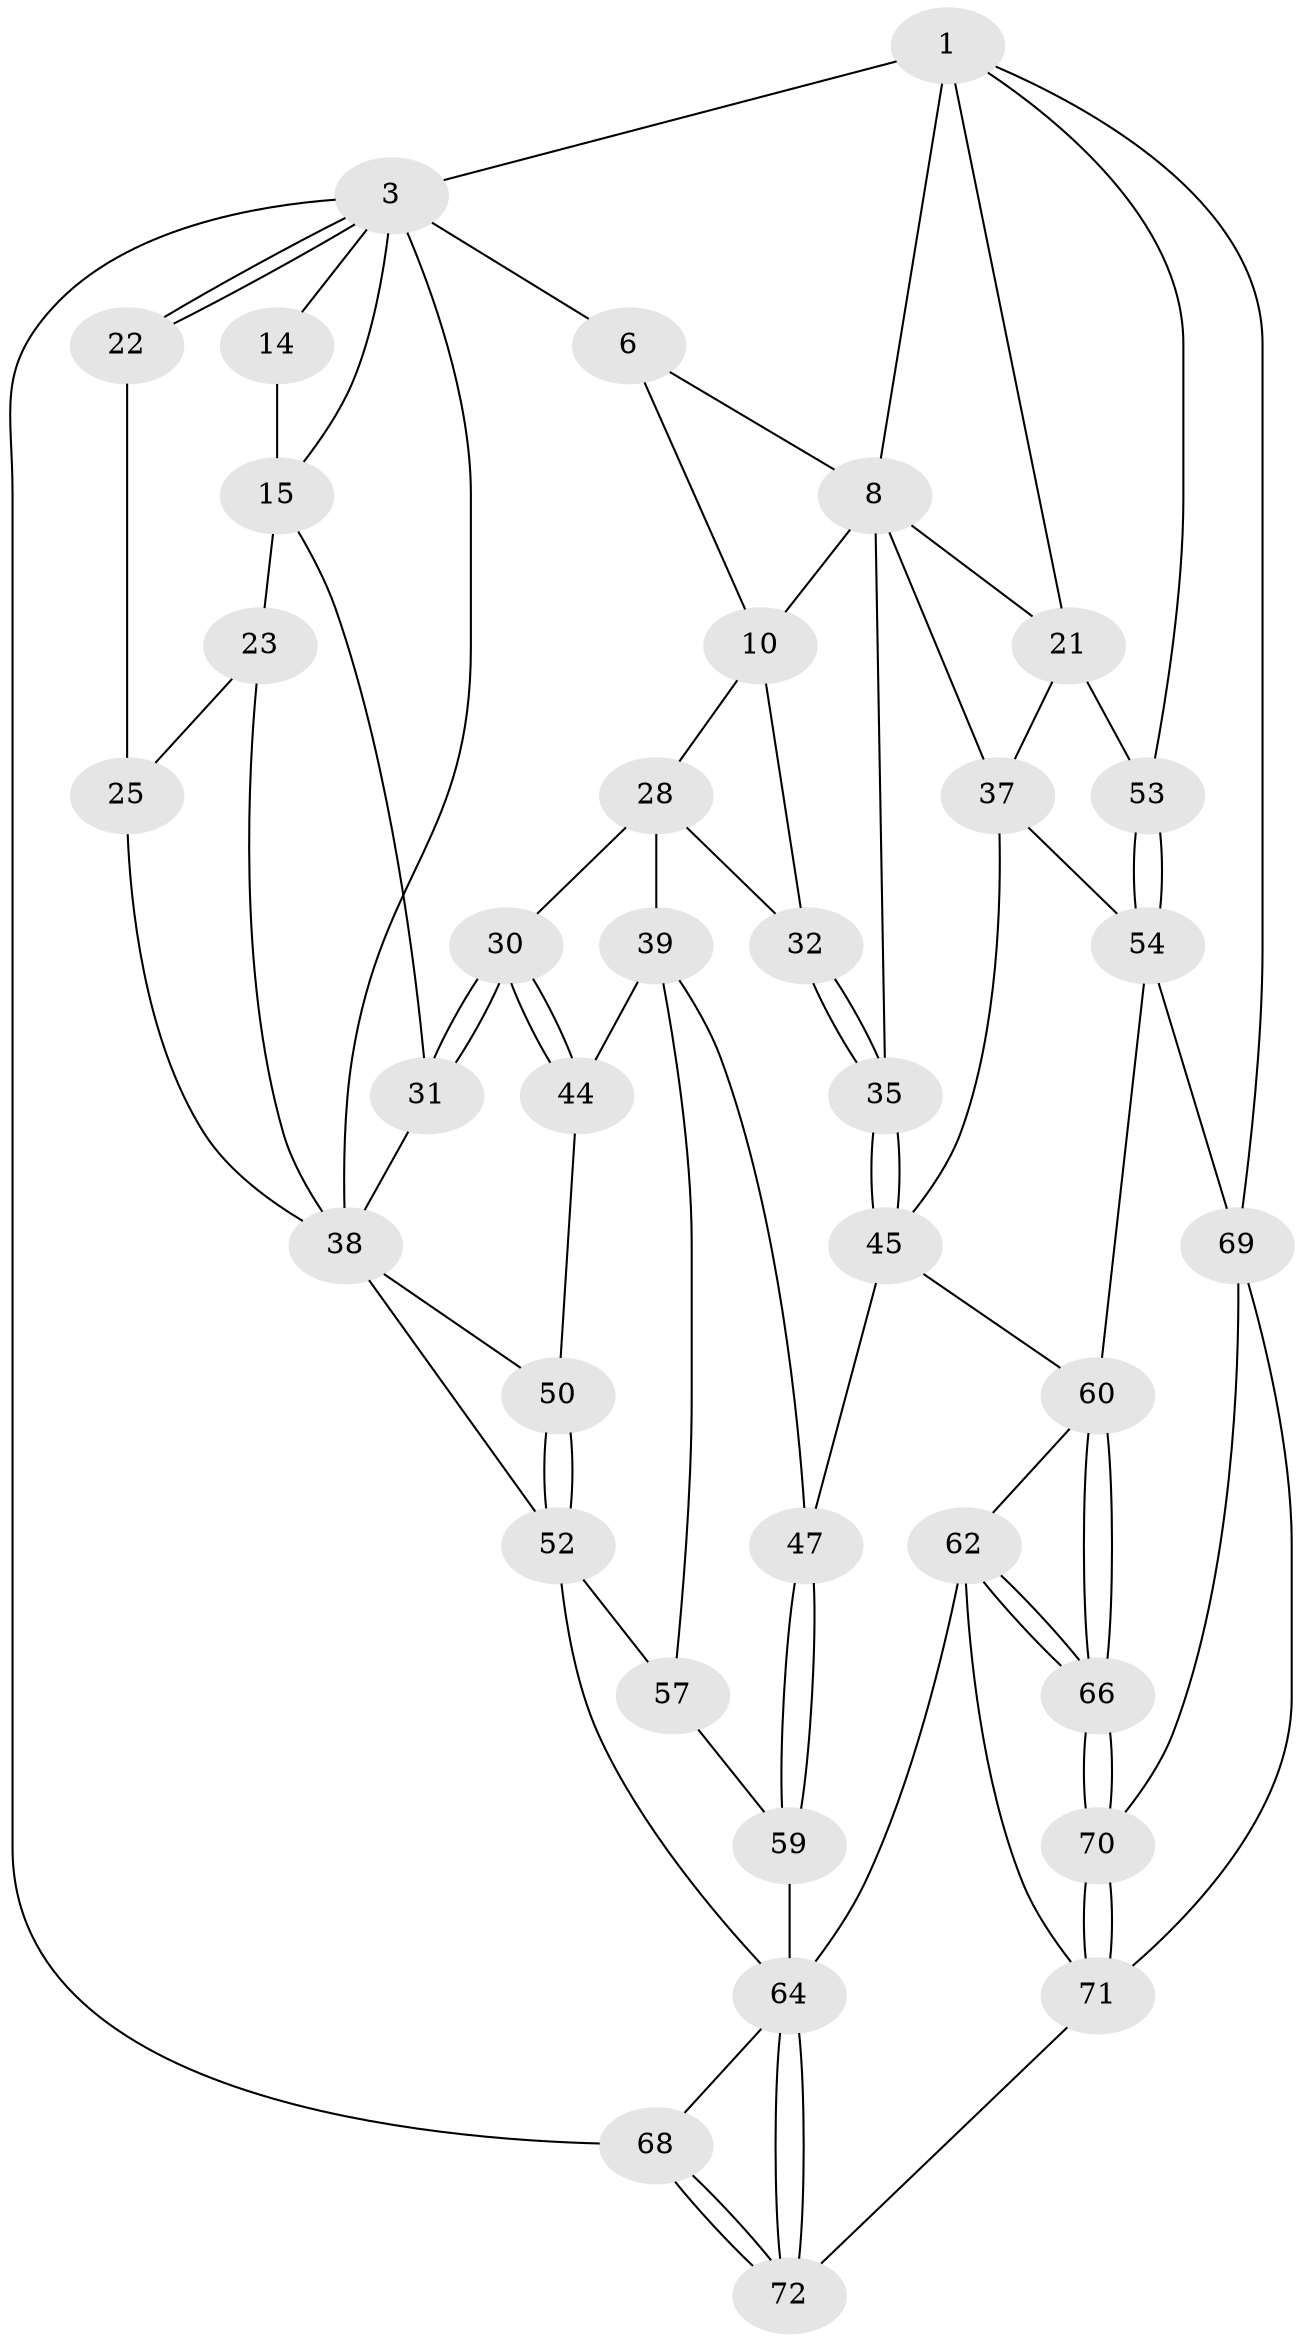 // original degree distribution, {3: 0.02702702702702703, 6: 0.21621621621621623, 4: 0.24324324324324326, 5: 0.5135135135135135}
// Generated by graph-tools (version 1.1) at 2025/16/03/09/25 04:16:47]
// undirected, 37 vertices, 82 edges
graph export_dot {
graph [start="1"]
  node [color=gray90,style=filled];
  1 [pos="+0.8525205784336837+0",super="+2"];
  3 [pos="+0+0",super="+4+49"];
  6 [pos="+0.6412517109612971+0",super="+7+12"];
  8 [pos="+0.8774882914499141+0.07408496881998844",super="+9+18"];
  10 [pos="+0.7231576525439157+0.20751729237781485",super="+11+20"];
  14 [pos="+0.47068769201512567+0.1701683213614756"];
  15 [pos="+0.3595549065696928+0.14948566377424619",super="+16+26"];
  21 [pos="+1+0.1973528734337322",super="+36"];
  22 [pos="+0+0"];
  23 [pos="+0.05879482579850771+0.21953888952486394",super="+24"];
  25 [pos="+0+0.203242644836354"];
  28 [pos="+0.6028889349717234+0.2620104833461947",super="+33+29"];
  30 [pos="+0.4122241699403974+0.4475123819430923"];
  31 [pos="+0.37863765941243105+0.40318167599690713"];
  32 [pos="+0.6901386828646551+0.44362071363882527"];
  35 [pos="+0.7435620076128774+0.4722756374328232"];
  37 [pos="+0.9510313444508259+0.4884506628528541",super="+51"];
  38 [pos="+0.22284352036199034+0.39691258867488916",super="+40"];
  39 [pos="+0.640586003492121+0.4520068576696406",super="+42"];
  44 [pos="+0.41520137051468664+0.5416948488973642"];
  45 [pos="+0.7421776800803331+0.6356728820141737",super="+46"];
  47 [pos="+0.6151741301951817+0.7043112231061632"];
  50 [pos="+0.2942385288417166+0.5661345565126858"];
  52 [pos="+0.18351192068222819+0.6986323259622274",super="+58"];
  53 [pos="+1+0.7772519725153731"];
  54 [pos="+0.9597527978915779+0.7626076091128805",super="+55"];
  57 [pos="+0.32107542591489296+0.7810199325237076"];
  59 [pos="+0.5333103250470144+0.8018076996861866"];
  60 [pos="+0.7961062200241804+0.8372334974423464",super="+61"];
  62 [pos="+0.6705027563764324+0.8549191052200984",super="+63"];
  64 [pos="+0.503411040943885+0.984577890568076",super="+65"];
  66 [pos="+0.7717778245915874+0.9190419565715884"];
  68 [pos="+0.17736270750775499+1"];
  69 [pos="+0.8794708576334187+0.9330243896780727",super="+73"];
  70 [pos="+0.7784451502619917+0.9384878402085548"];
  71 [pos="+0.7290284158532995+1",super="+74"];
  72 [pos="+0.43078202870265303+1"];
  1 -- 8;
  1 -- 3 [weight=2];
  1 -- 53;
  1 -- 21;
  1 -- 69;
  3 -- 22 [weight=2];
  3 -- 22;
  3 -- 6 [weight=2];
  3 -- 14;
  3 -- 15;
  3 -- 68;
  3 -- 38;
  6 -- 8;
  6 -- 10;
  8 -- 10 [weight=2];
  8 -- 35;
  8 -- 37;
  8 -- 21;
  10 -- 28;
  10 -- 32;
  14 -- 15 [weight=2];
  15 -- 23 [weight=2];
  15 -- 31;
  21 -- 37;
  21 -- 53;
  22 -- 25;
  23 -- 25;
  23 -- 38;
  25 -- 38;
  28 -- 32;
  28 -- 39 [weight=2];
  28 -- 30;
  30 -- 31;
  30 -- 31;
  30 -- 44;
  30 -- 44;
  31 -- 38;
  32 -- 35;
  32 -- 35;
  35 -- 45;
  35 -- 45;
  37 -- 45;
  37 -- 54;
  38 -- 50;
  38 -- 52;
  39 -- 57;
  39 -- 44;
  39 -- 47;
  44 -- 50;
  45 -- 47;
  45 -- 60;
  47 -- 59;
  47 -- 59;
  50 -- 52;
  50 -- 52;
  52 -- 64;
  52 -- 57;
  53 -- 54;
  53 -- 54;
  54 -- 69;
  54 -- 60;
  57 -- 59;
  59 -- 64;
  60 -- 66;
  60 -- 66;
  60 -- 62;
  62 -- 66;
  62 -- 66;
  62 -- 64;
  62 -- 71;
  64 -- 72;
  64 -- 72;
  64 -- 68;
  66 -- 70;
  66 -- 70;
  68 -- 72;
  68 -- 72;
  69 -- 70;
  69 -- 71;
  70 -- 71;
  70 -- 71;
  71 -- 72;
}
